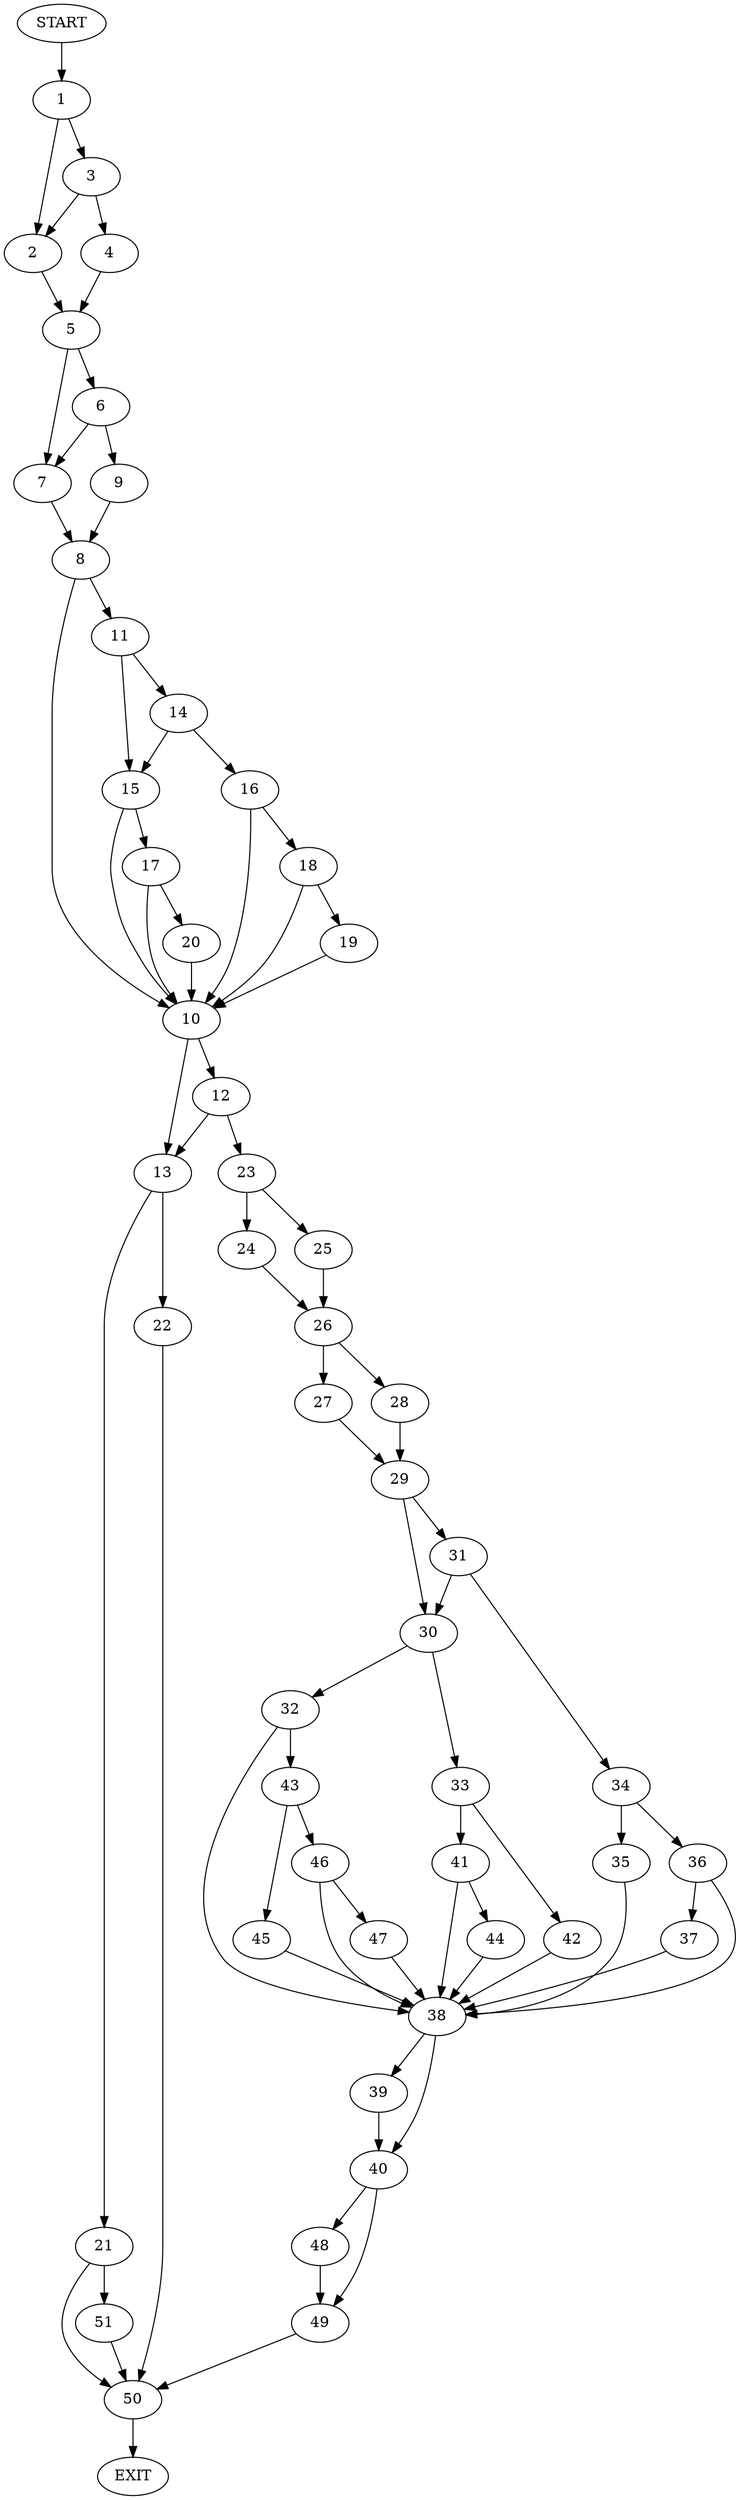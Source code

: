 digraph {
0 [label="START"]
52 [label="EXIT"]
0 -> 1
1 -> 2
1 -> 3
3 -> 4
3 -> 2
2 -> 5
4 -> 5
5 -> 6
5 -> 7
7 -> 8
6 -> 7
6 -> 9
9 -> 8
8 -> 10
8 -> 11
10 -> 12
10 -> 13
11 -> 14
11 -> 15
14 -> 15
14 -> 16
15 -> 10
15 -> 17
16 -> 18
16 -> 10
18 -> 10
18 -> 19
19 -> 10
17 -> 10
17 -> 20
20 -> 10
13 -> 21
13 -> 22
12 -> 23
12 -> 13
23 -> 24
23 -> 25
24 -> 26
25 -> 26
26 -> 27
26 -> 28
27 -> 29
28 -> 29
29 -> 30
29 -> 31
30 -> 32
30 -> 33
31 -> 34
31 -> 30
34 -> 35
34 -> 36
36 -> 37
36 -> 38
35 -> 38
38 -> 39
38 -> 40
37 -> 38
33 -> 41
33 -> 42
32 -> 38
32 -> 43
41 -> 44
41 -> 38
42 -> 38
44 -> 38
43 -> 45
43 -> 46
45 -> 38
46 -> 38
46 -> 47
47 -> 38
39 -> 40
40 -> 48
40 -> 49
48 -> 49
49 -> 50
50 -> 52
22 -> 50
21 -> 50
21 -> 51
51 -> 50
}
